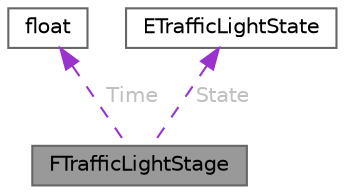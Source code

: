 digraph "FTrafficLightStage"
{
 // INTERACTIVE_SVG=YES
 // LATEX_PDF_SIZE
  bgcolor="transparent";
  edge [fontname=Helvetica,fontsize=10,labelfontname=Helvetica,labelfontsize=10];
  node [fontname=Helvetica,fontsize=10,shape=box,height=0.2,width=0.4];
  Node1 [id="Node000001",label="FTrafficLightStage",height=0.2,width=0.4,color="gray40", fillcolor="grey60", style="filled", fontcolor="black",tooltip="Defines a stage of a semaphor with a State and the time this state lasts"];
  Node2 -> Node1 [id="edge1_Node000001_Node000002",dir="back",color="darkorchid3",style="dashed",tooltip=" ",label=" Time",fontcolor="grey" ];
  Node2 [id="Node000002",label="float",height=0.2,width=0.4,color="gray40", fillcolor="white", style="filled",tooltip=" "];
  Node3 -> Node1 [id="edge2_Node000001_Node000003",dir="back",color="darkorchid3",style="dashed",tooltip=" ",label=" State",fontcolor="grey" ];
  Node3 [id="Node000003",label="ETrafficLightState",height=0.2,width=0.4,color="gray40", fillcolor="white", style="filled",tooltip=" "];
}
